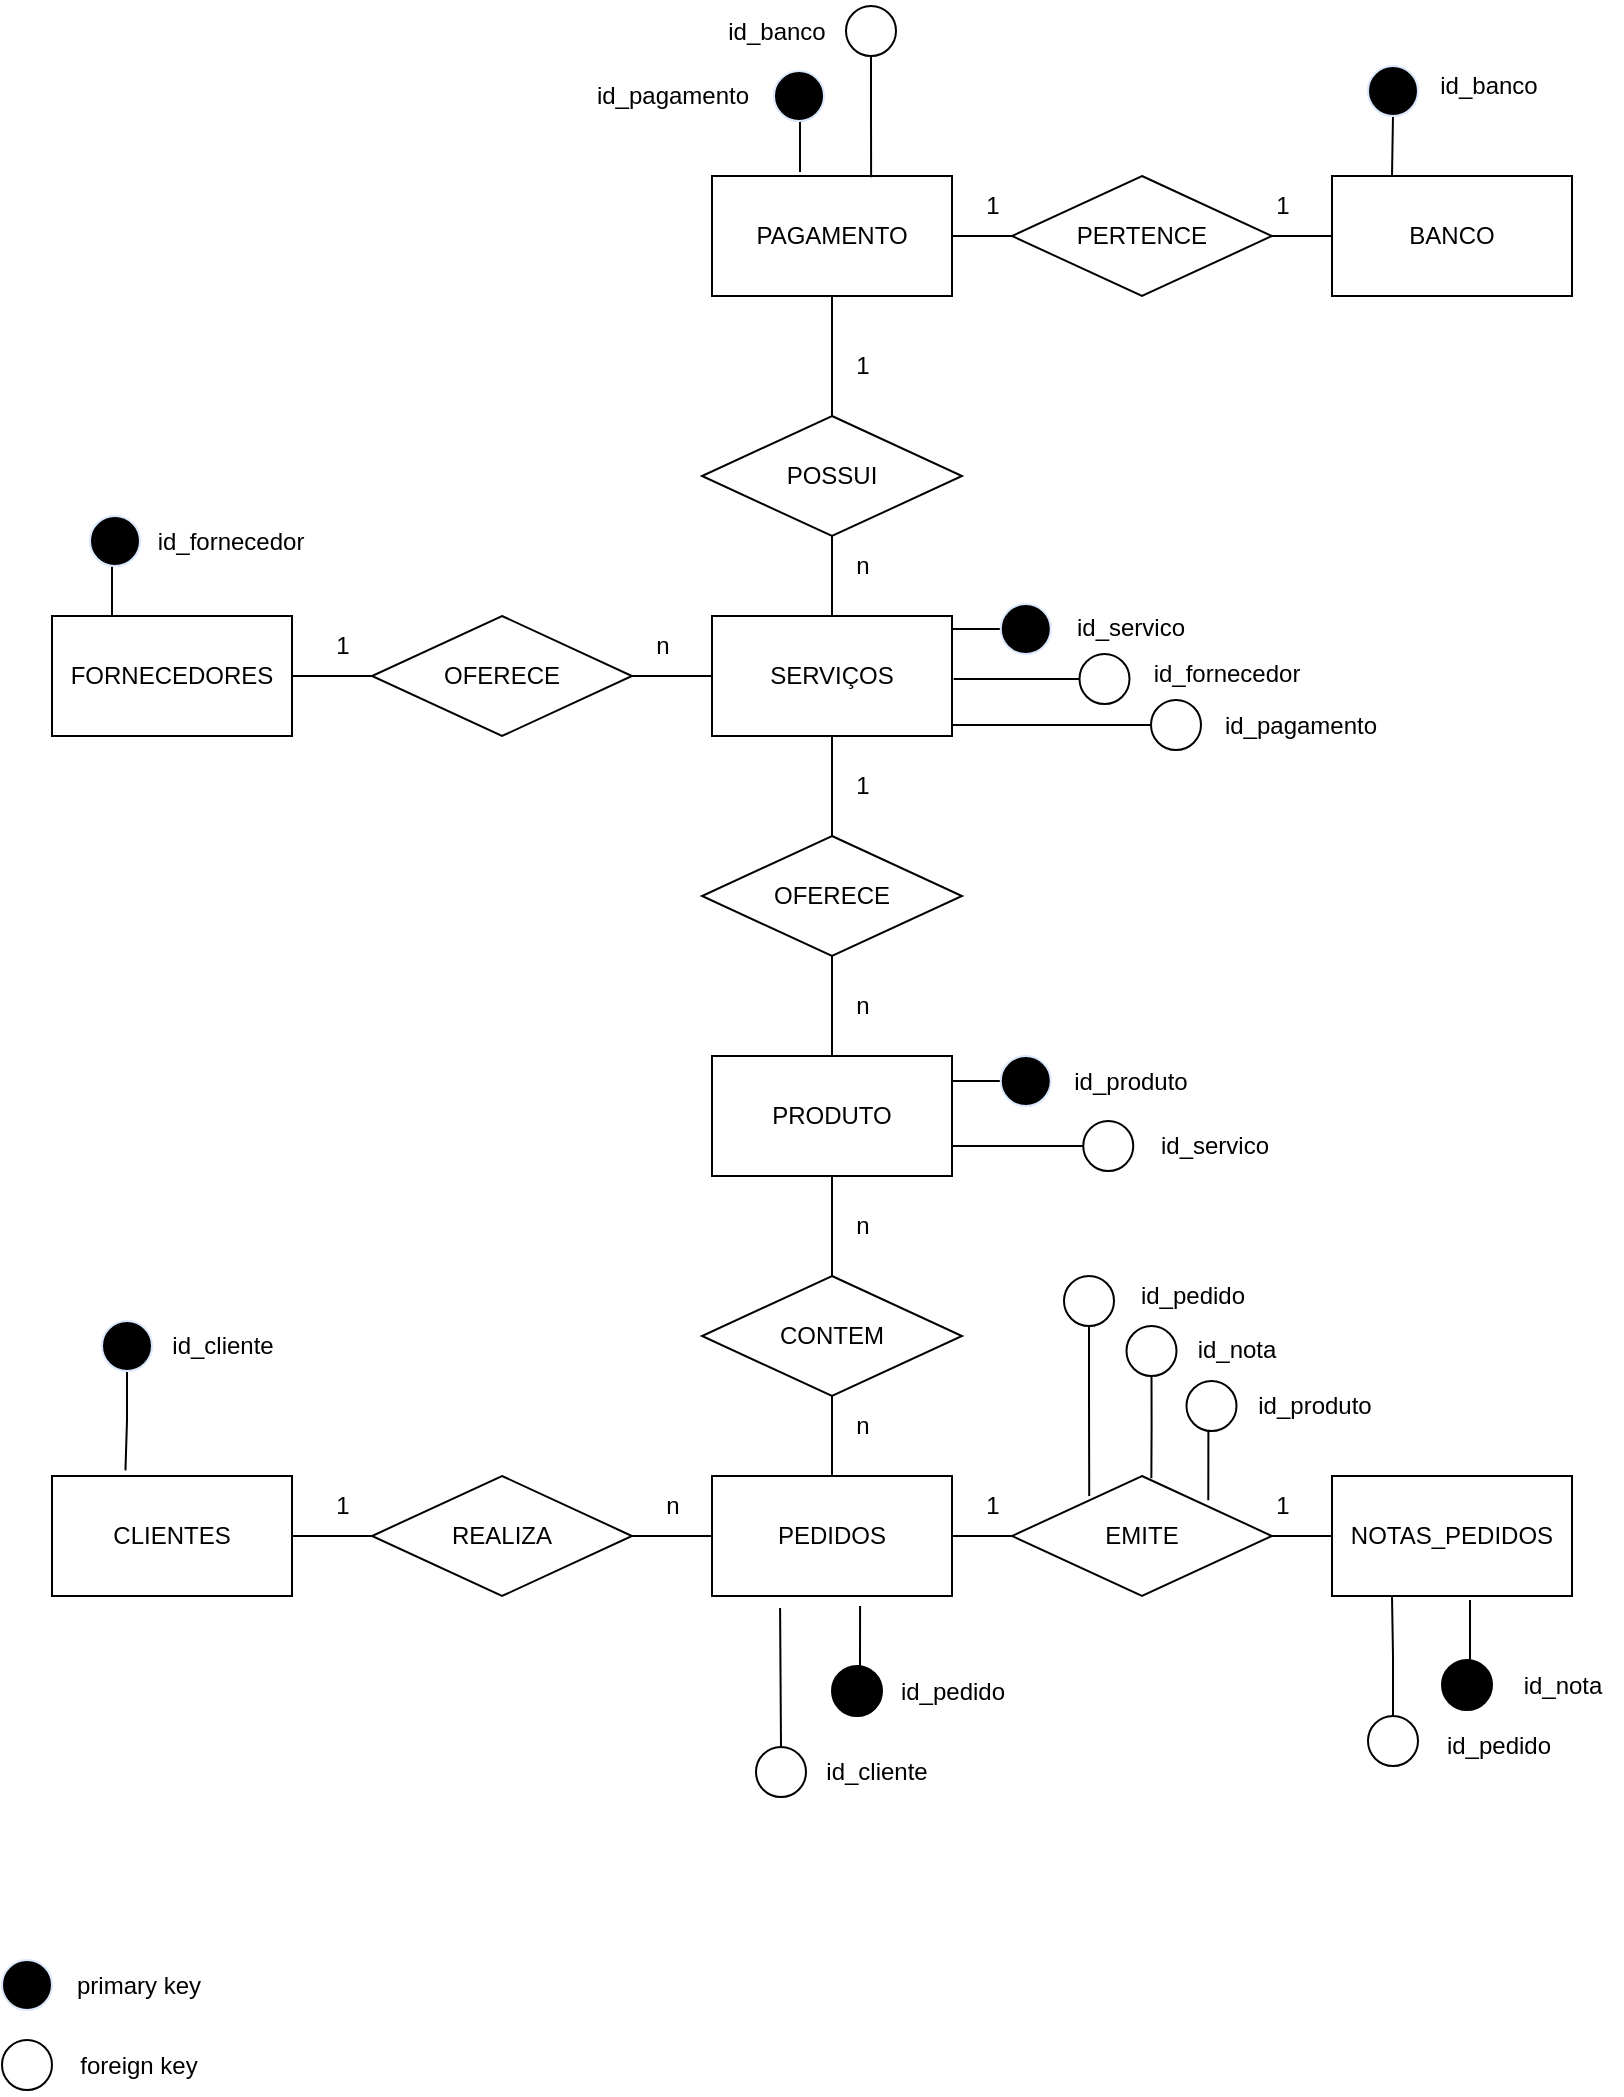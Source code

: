 <mxfile version="21.6.8" type="github">
  <diagram id="R2lEEEUBdFMjLlhIrx00" name="Page-1">
    <mxGraphModel dx="1975" dy="752" grid="1" gridSize="10" guides="1" tooltips="1" connect="1" arrows="1" fold="1" page="1" pageScale="1" pageWidth="850" pageHeight="1100" math="0" shadow="0" extFonts="Permanent Marker^https://fonts.googleapis.com/css?family=Permanent+Marker">
      <root>
        <mxCell id="0" />
        <mxCell id="1" parent="0" />
        <mxCell id="9SZ4BjFvW9n5TUdodfRy-33" style="edgeStyle=orthogonalEdgeStyle;rounded=0;orthogonalLoop=1;jettySize=auto;html=1;exitX=1;exitY=0.5;exitDx=0;exitDy=0;entryX=0;entryY=0.5;entryDx=0;entryDy=0;endArrow=none;endFill=0;" parent="1" source="9SZ4BjFvW9n5TUdodfRy-1" target="9SZ4BjFvW9n5TUdodfRy-15" edge="1">
          <mxGeometry relative="1" as="geometry" />
        </mxCell>
        <mxCell id="9SZ4BjFvW9n5TUdodfRy-1" value="FORNECEDORES" style="rounded=0;whiteSpace=wrap;html=1;" parent="1" vertex="1">
          <mxGeometry x="50" y="330" width="120" height="60" as="geometry" />
        </mxCell>
        <mxCell id="9SZ4BjFvW9n5TUdodfRy-47" style="edgeStyle=orthogonalEdgeStyle;shape=connector;rounded=0;orthogonalLoop=1;jettySize=auto;html=1;exitX=0.5;exitY=1;exitDx=0;exitDy=0;entryX=0.5;entryY=0;entryDx=0;entryDy=0;labelBackgroundColor=default;strokeColor=default;fontFamily=Helvetica;fontSize=11;fontColor=default;endArrow=none;endFill=0;" parent="1" source="9SZ4BjFvW9n5TUdodfRy-2" target="9SZ4BjFvW9n5TUdodfRy-16" edge="1">
          <mxGeometry relative="1" as="geometry" />
        </mxCell>
        <mxCell id="9SZ4BjFvW9n5TUdodfRy-2" value="SERVIÇOS" style="rounded=0;whiteSpace=wrap;html=1;" parent="1" vertex="1">
          <mxGeometry x="380" y="330" width="120" height="60" as="geometry" />
        </mxCell>
        <mxCell id="9SZ4BjFvW9n5TUdodfRy-43" style="edgeStyle=orthogonalEdgeStyle;shape=connector;rounded=0;orthogonalLoop=1;jettySize=auto;html=1;exitX=1;exitY=0.5;exitDx=0;exitDy=0;entryX=0;entryY=0.5;entryDx=0;entryDy=0;labelBackgroundColor=default;strokeColor=default;fontFamily=Helvetica;fontSize=11;fontColor=default;endArrow=none;endFill=0;" parent="1" source="9SZ4BjFvW9n5TUdodfRy-15" target="9SZ4BjFvW9n5TUdodfRy-2" edge="1">
          <mxGeometry relative="1" as="geometry" />
        </mxCell>
        <mxCell id="9SZ4BjFvW9n5TUdodfRy-15" value="OFERECE" style="rhombus;whiteSpace=wrap;html=1;" parent="1" vertex="1">
          <mxGeometry x="210" y="330" width="130" height="60" as="geometry" />
        </mxCell>
        <mxCell id="9SZ4BjFvW9n5TUdodfRy-48" style="edgeStyle=orthogonalEdgeStyle;shape=connector;rounded=0;orthogonalLoop=1;jettySize=auto;html=1;exitX=0.5;exitY=1;exitDx=0;exitDy=0;entryX=0.5;entryY=0;entryDx=0;entryDy=0;labelBackgroundColor=default;strokeColor=default;fontFamily=Helvetica;fontSize=11;fontColor=default;endArrow=none;endFill=0;" parent="1" source="9SZ4BjFvW9n5TUdodfRy-16" target="9SZ4BjFvW9n5TUdodfRy-17" edge="1">
          <mxGeometry relative="1" as="geometry" />
        </mxCell>
        <mxCell id="9SZ4BjFvW9n5TUdodfRy-16" value="OFERECE" style="rhombus;whiteSpace=wrap;html=1;" parent="1" vertex="1">
          <mxGeometry x="375" y="440" width="130" height="60" as="geometry" />
        </mxCell>
        <mxCell id="9SZ4BjFvW9n5TUdodfRy-50" style="edgeStyle=orthogonalEdgeStyle;shape=connector;rounded=0;orthogonalLoop=1;jettySize=auto;html=1;exitX=0.5;exitY=1;exitDx=0;exitDy=0;entryX=0.5;entryY=0;entryDx=0;entryDy=0;labelBackgroundColor=default;strokeColor=default;fontFamily=Helvetica;fontSize=11;fontColor=default;endArrow=none;endFill=0;" parent="1" source="9SZ4BjFvW9n5TUdodfRy-17" target="9SZ4BjFvW9n5TUdodfRy-49" edge="1">
          <mxGeometry relative="1" as="geometry" />
        </mxCell>
        <mxCell id="9SZ4BjFvW9n5TUdodfRy-17" value="PRODUTO" style="rounded=0;whiteSpace=wrap;html=1;" parent="1" vertex="1">
          <mxGeometry x="380" y="550" width="120" height="60" as="geometry" />
        </mxCell>
        <mxCell id="9SZ4BjFvW9n5TUdodfRy-42" style="edgeStyle=orthogonalEdgeStyle;shape=connector;rounded=0;orthogonalLoop=1;jettySize=auto;html=1;exitX=1;exitY=0.5;exitDx=0;exitDy=0;entryX=0;entryY=0.5;entryDx=0;entryDy=0;labelBackgroundColor=default;strokeColor=default;fontFamily=Helvetica;fontSize=11;fontColor=default;endArrow=none;endFill=0;" parent="1" source="9SZ4BjFvW9n5TUdodfRy-18" target="9SZ4BjFvW9n5TUdodfRy-20" edge="1">
          <mxGeometry relative="1" as="geometry" />
        </mxCell>
        <mxCell id="9SZ4BjFvW9n5TUdodfRy-18" value="CLIENTES" style="rounded=0;whiteSpace=wrap;html=1;" parent="1" vertex="1">
          <mxGeometry x="50" y="760" width="120" height="60" as="geometry" />
        </mxCell>
        <mxCell id="9SZ4BjFvW9n5TUdodfRy-40" style="edgeStyle=orthogonalEdgeStyle;shape=connector;rounded=0;orthogonalLoop=1;jettySize=auto;html=1;exitX=1;exitY=0.5;exitDx=0;exitDy=0;entryX=0;entryY=0.5;entryDx=0;entryDy=0;labelBackgroundColor=default;strokeColor=default;fontFamily=Helvetica;fontSize=11;fontColor=default;endArrow=none;endFill=0;" parent="1" source="9SZ4BjFvW9n5TUdodfRy-19" target="9SZ4BjFvW9n5TUdodfRy-21" edge="1">
          <mxGeometry relative="1" as="geometry" />
        </mxCell>
        <mxCell id="9SZ4BjFvW9n5TUdodfRy-19" value="PEDIDOS" style="rounded=0;whiteSpace=wrap;html=1;" parent="1" vertex="1">
          <mxGeometry x="380" y="760" width="120" height="60" as="geometry" />
        </mxCell>
        <mxCell id="9SZ4BjFvW9n5TUdodfRy-41" style="edgeStyle=orthogonalEdgeStyle;shape=connector;rounded=0;orthogonalLoop=1;jettySize=auto;html=1;exitX=1;exitY=0.5;exitDx=0;exitDy=0;entryX=0;entryY=0.5;entryDx=0;entryDy=0;labelBackgroundColor=default;strokeColor=default;fontFamily=Helvetica;fontSize=11;fontColor=default;endArrow=none;endFill=0;" parent="1" source="9SZ4BjFvW9n5TUdodfRy-20" target="9SZ4BjFvW9n5TUdodfRy-19" edge="1">
          <mxGeometry relative="1" as="geometry" />
        </mxCell>
        <mxCell id="9SZ4BjFvW9n5TUdodfRy-20" value="REALIZA" style="rhombus;whiteSpace=wrap;html=1;" parent="1" vertex="1">
          <mxGeometry x="210" y="760" width="130" height="60" as="geometry" />
        </mxCell>
        <mxCell id="9SZ4BjFvW9n5TUdodfRy-39" style="edgeStyle=orthogonalEdgeStyle;shape=connector;rounded=0;orthogonalLoop=1;jettySize=auto;html=1;exitX=1;exitY=0.5;exitDx=0;exitDy=0;entryX=0;entryY=0.5;entryDx=0;entryDy=0;labelBackgroundColor=default;strokeColor=default;fontFamily=Helvetica;fontSize=11;fontColor=default;endArrow=none;endFill=0;" parent="1" source="9SZ4BjFvW9n5TUdodfRy-21" target="9SZ4BjFvW9n5TUdodfRy-22" edge="1">
          <mxGeometry relative="1" as="geometry" />
        </mxCell>
        <mxCell id="9SZ4BjFvW9n5TUdodfRy-21" value="EMITE" style="rhombus;whiteSpace=wrap;html=1;" parent="1" vertex="1">
          <mxGeometry x="530" y="760" width="130" height="60" as="geometry" />
        </mxCell>
        <mxCell id="9SZ4BjFvW9n5TUdodfRy-22" value="NOTAS_PEDIDOS" style="rounded=0;whiteSpace=wrap;html=1;" parent="1" vertex="1">
          <mxGeometry x="690" y="760" width="120" height="60" as="geometry" />
        </mxCell>
        <mxCell id="9SZ4BjFvW9n5TUdodfRy-31" style="edgeStyle=orthogonalEdgeStyle;rounded=0;orthogonalLoop=1;jettySize=auto;html=1;exitX=0.5;exitY=0;exitDx=0;exitDy=0;entryX=0.5;entryY=1;entryDx=0;entryDy=0;endArrow=none;endFill=0;" parent="1" source="9SZ4BjFvW9n5TUdodfRy-23" target="9SZ4BjFvW9n5TUdodfRy-24" edge="1">
          <mxGeometry relative="1" as="geometry" />
        </mxCell>
        <mxCell id="9SZ4BjFvW9n5TUdodfRy-32" style="edgeStyle=orthogonalEdgeStyle;rounded=0;orthogonalLoop=1;jettySize=auto;html=1;exitX=0.5;exitY=1;exitDx=0;exitDy=0;entryX=0.5;entryY=0;entryDx=0;entryDy=0;endArrow=none;endFill=0;" parent="1" source="9SZ4BjFvW9n5TUdodfRy-23" target="9SZ4BjFvW9n5TUdodfRy-2" edge="1">
          <mxGeometry relative="1" as="geometry" />
        </mxCell>
        <mxCell id="9SZ4BjFvW9n5TUdodfRy-23" value="POSSUI" style="rhombus;whiteSpace=wrap;html=1;" parent="1" vertex="1">
          <mxGeometry x="375" y="230" width="130" height="60" as="geometry" />
        </mxCell>
        <mxCell id="9SZ4BjFvW9n5TUdodfRy-29" style="edgeStyle=orthogonalEdgeStyle;rounded=0;orthogonalLoop=1;jettySize=auto;html=1;exitX=1;exitY=0.5;exitDx=0;exitDy=0;entryX=0;entryY=0.5;entryDx=0;entryDy=0;endArrow=none;endFill=0;" parent="1" source="9SZ4BjFvW9n5TUdodfRy-24" target="9SZ4BjFvW9n5TUdodfRy-25" edge="1">
          <mxGeometry relative="1" as="geometry" />
        </mxCell>
        <mxCell id="9SZ4BjFvW9n5TUdodfRy-24" value="PAGAMENTO" style="rounded=0;whiteSpace=wrap;html=1;" parent="1" vertex="1">
          <mxGeometry x="380" y="110" width="120" height="60" as="geometry" />
        </mxCell>
        <mxCell id="9SZ4BjFvW9n5TUdodfRy-30" style="edgeStyle=orthogonalEdgeStyle;rounded=0;orthogonalLoop=1;jettySize=auto;html=1;exitX=1;exitY=0.5;exitDx=0;exitDy=0;entryX=0;entryY=0.5;entryDx=0;entryDy=0;endArrow=none;endFill=0;" parent="1" source="9SZ4BjFvW9n5TUdodfRy-25" target="9SZ4BjFvW9n5TUdodfRy-26" edge="1">
          <mxGeometry relative="1" as="geometry" />
        </mxCell>
        <mxCell id="9SZ4BjFvW9n5TUdodfRy-25" value="PERTENCE" style="rhombus;whiteSpace=wrap;html=1;" parent="1" vertex="1">
          <mxGeometry x="530" y="110" width="130" height="60" as="geometry" />
        </mxCell>
        <mxCell id="9SZ4BjFvW9n5TUdodfRy-26" value="BANCO" style="rounded=0;whiteSpace=wrap;html=1;" parent="1" vertex="1">
          <mxGeometry x="690" y="110" width="120" height="60" as="geometry" />
        </mxCell>
        <mxCell id="9SZ4BjFvW9n5TUdodfRy-51" style="edgeStyle=orthogonalEdgeStyle;shape=connector;rounded=0;orthogonalLoop=1;jettySize=auto;html=1;exitX=0.5;exitY=1;exitDx=0;exitDy=0;entryX=0.5;entryY=0;entryDx=0;entryDy=0;labelBackgroundColor=default;strokeColor=default;fontFamily=Helvetica;fontSize=11;fontColor=default;endArrow=none;endFill=0;" parent="1" source="9SZ4BjFvW9n5TUdodfRy-49" target="9SZ4BjFvW9n5TUdodfRy-19" edge="1">
          <mxGeometry relative="1" as="geometry" />
        </mxCell>
        <mxCell id="9SZ4BjFvW9n5TUdodfRy-49" value="CONTEM" style="rhombus;whiteSpace=wrap;html=1;" parent="1" vertex="1">
          <mxGeometry x="375" y="660" width="130" height="60" as="geometry" />
        </mxCell>
        <mxCell id="58NiY-m9ll7MiTMHbSQg-1" value="1" style="text;html=1;align=center;verticalAlign=middle;resizable=0;points=[];autosize=1;strokeColor=none;fillColor=none;" parent="1" vertex="1">
          <mxGeometry x="180" y="330" width="30" height="30" as="geometry" />
        </mxCell>
        <mxCell id="58NiY-m9ll7MiTMHbSQg-2" value="n" style="text;html=1;align=center;verticalAlign=middle;resizable=0;points=[];autosize=1;strokeColor=none;fillColor=none;" parent="1" vertex="1">
          <mxGeometry x="340" y="330" width="30" height="30" as="geometry" />
        </mxCell>
        <mxCell id="58NiY-m9ll7MiTMHbSQg-3" value="1" style="text;html=1;align=center;verticalAlign=middle;resizable=0;points=[];autosize=1;strokeColor=none;fillColor=none;" parent="1" vertex="1">
          <mxGeometry x="440" y="400" width="30" height="30" as="geometry" />
        </mxCell>
        <mxCell id="58NiY-m9ll7MiTMHbSQg-4" value="n" style="text;html=1;align=center;verticalAlign=middle;resizable=0;points=[];autosize=1;strokeColor=none;fillColor=none;" parent="1" vertex="1">
          <mxGeometry x="440" y="510" width="30" height="30" as="geometry" />
        </mxCell>
        <mxCell id="58NiY-m9ll7MiTMHbSQg-5" value="1" style="text;html=1;align=center;verticalAlign=middle;resizable=0;points=[];autosize=1;strokeColor=none;fillColor=none;" parent="1" vertex="1">
          <mxGeometry x="440" y="190" width="30" height="30" as="geometry" />
        </mxCell>
        <mxCell id="58NiY-m9ll7MiTMHbSQg-6" value="n" style="text;html=1;align=center;verticalAlign=middle;resizable=0;points=[];autosize=1;strokeColor=none;fillColor=none;" parent="1" vertex="1">
          <mxGeometry x="440" y="290" width="30" height="30" as="geometry" />
        </mxCell>
        <mxCell id="58NiY-m9ll7MiTMHbSQg-7" value="1" style="text;html=1;align=center;verticalAlign=middle;resizable=0;points=[];autosize=1;strokeColor=none;fillColor=none;" parent="1" vertex="1">
          <mxGeometry x="650" y="110" width="30" height="30" as="geometry" />
        </mxCell>
        <mxCell id="58NiY-m9ll7MiTMHbSQg-8" value="1" style="text;html=1;align=center;verticalAlign=middle;resizable=0;points=[];autosize=1;strokeColor=none;fillColor=none;" parent="1" vertex="1">
          <mxGeometry x="505" y="110" width="30" height="30" as="geometry" />
        </mxCell>
        <mxCell id="58NiY-m9ll7MiTMHbSQg-9" value="n" style="text;html=1;align=center;verticalAlign=middle;resizable=0;points=[];autosize=1;strokeColor=none;fillColor=none;" parent="1" vertex="1">
          <mxGeometry x="440" y="720" width="30" height="30" as="geometry" />
        </mxCell>
        <mxCell id="58NiY-m9ll7MiTMHbSQg-10" value="n" style="text;html=1;align=center;verticalAlign=middle;resizable=0;points=[];autosize=1;strokeColor=none;fillColor=none;" parent="1" vertex="1">
          <mxGeometry x="440" y="620" width="30" height="30" as="geometry" />
        </mxCell>
        <mxCell id="58NiY-m9ll7MiTMHbSQg-11" value="1" style="text;html=1;align=center;verticalAlign=middle;resizable=0;points=[];autosize=1;strokeColor=none;fillColor=none;" parent="1" vertex="1">
          <mxGeometry x="505" y="760" width="30" height="30" as="geometry" />
        </mxCell>
        <mxCell id="58NiY-m9ll7MiTMHbSQg-12" value="1" style="text;html=1;align=center;verticalAlign=middle;resizable=0;points=[];autosize=1;strokeColor=none;fillColor=none;" parent="1" vertex="1">
          <mxGeometry x="650" y="760" width="30" height="30" as="geometry" />
        </mxCell>
        <mxCell id="58NiY-m9ll7MiTMHbSQg-14" value="n" style="text;html=1;align=center;verticalAlign=middle;resizable=0;points=[];autosize=1;strokeColor=none;fillColor=none;" parent="1" vertex="1">
          <mxGeometry x="345" y="760" width="30" height="30" as="geometry" />
        </mxCell>
        <mxCell id="58NiY-m9ll7MiTMHbSQg-15" value="1" style="text;html=1;align=center;verticalAlign=middle;resizable=0;points=[];autosize=1;strokeColor=none;fillColor=none;" parent="1" vertex="1">
          <mxGeometry x="180" y="760" width="30" height="30" as="geometry" />
        </mxCell>
        <mxCell id="58NiY-m9ll7MiTMHbSQg-19" style="edgeStyle=orthogonalEdgeStyle;rounded=0;orthogonalLoop=1;jettySize=auto;html=1;exitX=0.5;exitY=1;exitDx=0;exitDy=0;entryX=0.181;entryY=-0.005;entryDx=0;entryDy=0;entryPerimeter=0;endArrow=none;endFill=0;" parent="1" source="58NiY-m9ll7MiTMHbSQg-16" edge="1">
          <mxGeometry relative="1" as="geometry">
            <mxPoint x="86.72" y="757.2" as="targetPoint" />
          </mxGeometry>
        </mxCell>
        <mxCell id="58NiY-m9ll7MiTMHbSQg-16" value="" style="ellipse;whiteSpace=wrap;html=1;aspect=fixed;fillColor=#000000;strokeColor=#DAE8FC;gradientColor=none;gradientDirection=radial;" parent="1" vertex="1">
          <mxGeometry x="75" y="682.5" width="25" height="25" as="geometry" />
        </mxCell>
        <mxCell id="58NiY-m9ll7MiTMHbSQg-17" value="id_cliente" style="text;html=1;align=center;verticalAlign=middle;resizable=0;points=[];autosize=1;strokeColor=none;fillColor=none;" parent="1" vertex="1">
          <mxGeometry x="100" y="680" width="70" height="30" as="geometry" />
        </mxCell>
        <mxCell id="PkK_5irzJDlytLqwACbt-1" style="edgeStyle=orthogonalEdgeStyle;rounded=0;orthogonalLoop=1;jettySize=auto;html=1;exitX=0.5;exitY=0;exitDx=0;exitDy=0;entryX=0.617;entryY=1.083;entryDx=0;entryDy=0;entryPerimeter=0;endArrow=none;endFill=0;" edge="1" parent="1" source="58NiY-m9ll7MiTMHbSQg-20" target="9SZ4BjFvW9n5TUdodfRy-19">
          <mxGeometry relative="1" as="geometry" />
        </mxCell>
        <mxCell id="58NiY-m9ll7MiTMHbSQg-20" value="" style="ellipse;whiteSpace=wrap;html=1;aspect=fixed;fillColor=#000000;strokeColor=#000000;gradientColor=none;gradientDirection=radial;" parent="1" vertex="1">
          <mxGeometry x="440" y="855" width="25" height="25" as="geometry" />
        </mxCell>
        <mxCell id="58NiY-m9ll7MiTMHbSQg-21" value="id_pedido" style="text;html=1;align=center;verticalAlign=middle;resizable=0;points=[];autosize=1;strokeColor=none;fillColor=none;" parent="1" vertex="1">
          <mxGeometry x="460" y="853" width="80" height="30" as="geometry" />
        </mxCell>
        <mxCell id="PkK_5irzJDlytLqwACbt-2" style="edgeStyle=orthogonalEdgeStyle;rounded=0;orthogonalLoop=1;jettySize=auto;html=1;exitX=0.5;exitY=0;exitDx=0;exitDy=0;entryX=0.392;entryY=1.1;entryDx=0;entryDy=0;entryPerimeter=0;endArrow=none;endFill=0;" edge="1" parent="1" source="58NiY-m9ll7MiTMHbSQg-22">
          <mxGeometry relative="1" as="geometry">
            <mxPoint x="414.04" y="826" as="targetPoint" />
          </mxGeometry>
        </mxCell>
        <mxCell id="58NiY-m9ll7MiTMHbSQg-22" value="" style="ellipse;whiteSpace=wrap;html=1;aspect=fixed;fillColor=none;strokeColor=#000000;gradientColor=none;gradientDirection=radial;" parent="1" vertex="1">
          <mxGeometry x="402" y="895.5" width="25" height="25" as="geometry" />
        </mxCell>
        <mxCell id="58NiY-m9ll7MiTMHbSQg-23" value="id_cliente" style="text;html=1;align=center;verticalAlign=middle;resizable=0;points=[];autosize=1;strokeColor=none;fillColor=none;" parent="1" vertex="1">
          <mxGeometry x="427" y="893" width="70" height="30" as="geometry" />
        </mxCell>
        <mxCell id="PkK_5irzJDlytLqwACbt-11" style="edgeStyle=orthogonalEdgeStyle;rounded=0;orthogonalLoop=1;jettySize=auto;html=1;exitX=0.5;exitY=0;exitDx=0;exitDy=0;entryX=0.575;entryY=1.033;entryDx=0;entryDy=0;entryPerimeter=0;endArrow=none;endFill=0;" edge="1" parent="1" source="58NiY-m9ll7MiTMHbSQg-24" target="9SZ4BjFvW9n5TUdodfRy-22">
          <mxGeometry relative="1" as="geometry" />
        </mxCell>
        <mxCell id="58NiY-m9ll7MiTMHbSQg-24" value="" style="ellipse;whiteSpace=wrap;html=1;aspect=fixed;fillColor=#000000;strokeColor=#000000;gradientColor=none;gradientDirection=radial;" parent="1" vertex="1">
          <mxGeometry x="745" y="852" width="25" height="25" as="geometry" />
        </mxCell>
        <mxCell id="58NiY-m9ll7MiTMHbSQg-25" value="id_nota" style="text;html=1;align=center;verticalAlign=middle;resizable=0;points=[];autosize=1;strokeColor=none;fillColor=none;" parent="1" vertex="1">
          <mxGeometry x="775" y="850" width="60" height="30" as="geometry" />
        </mxCell>
        <mxCell id="PkK_5irzJDlytLqwACbt-8" style="edgeStyle=orthogonalEdgeStyle;rounded=0;orthogonalLoop=1;jettySize=auto;html=1;exitX=0.5;exitY=0;exitDx=0;exitDy=0;entryX=0.25;entryY=1;entryDx=0;entryDy=0;endArrow=none;endFill=0;" edge="1" parent="1" source="58NiY-m9ll7MiTMHbSQg-26" target="9SZ4BjFvW9n5TUdodfRy-22">
          <mxGeometry relative="1" as="geometry" />
        </mxCell>
        <mxCell id="58NiY-m9ll7MiTMHbSQg-26" value="" style="ellipse;whiteSpace=wrap;html=1;aspect=fixed;fillColor=none;strokeColor=#000000;gradientColor=none;gradientDirection=radial;" parent="1" vertex="1">
          <mxGeometry x="708" y="880" width="25" height="25" as="geometry" />
        </mxCell>
        <mxCell id="58NiY-m9ll7MiTMHbSQg-28" value="id_pedido" style="text;html=1;align=center;verticalAlign=middle;resizable=0;points=[];autosize=1;strokeColor=none;fillColor=none;" parent="1" vertex="1">
          <mxGeometry x="733" y="880" width="80" height="30" as="geometry" />
        </mxCell>
        <mxCell id="PkK_5irzJDlytLqwACbt-24" style="edgeStyle=orthogonalEdgeStyle;rounded=0;orthogonalLoop=1;jettySize=auto;html=1;exitX=0.5;exitY=1;exitDx=0;exitDy=0;entryX=0.297;entryY=0.167;entryDx=0;entryDy=0;entryPerimeter=0;endArrow=none;endFill=0;" edge="1" parent="1" source="58NiY-m9ll7MiTMHbSQg-29" target="9SZ4BjFvW9n5TUdodfRy-21">
          <mxGeometry relative="1" as="geometry" />
        </mxCell>
        <mxCell id="58NiY-m9ll7MiTMHbSQg-29" value="" style="ellipse;whiteSpace=wrap;html=1;aspect=fixed;fillColor=none;strokeColor=#000000;gradientColor=none;gradientDirection=radial;" parent="1" vertex="1">
          <mxGeometry x="556" y="660" width="25" height="25" as="geometry" />
        </mxCell>
        <mxCell id="58NiY-m9ll7MiTMHbSQg-30" value="id_nota" style="text;html=1;align=center;verticalAlign=middle;resizable=0;points=[];autosize=1;strokeColor=none;fillColor=none;" parent="1" vertex="1">
          <mxGeometry x="612.25" y="681.5" width="60" height="30" as="geometry" />
        </mxCell>
        <mxCell id="PkK_5irzJDlytLqwACbt-25" style="edgeStyle=orthogonalEdgeStyle;rounded=0;orthogonalLoop=1;jettySize=auto;html=1;exitX=0.5;exitY=1;exitDx=0;exitDy=0;entryX=0.536;entryY=0.019;entryDx=0;entryDy=0;entryPerimeter=0;endArrow=none;endFill=0;" edge="1" parent="1" source="58NiY-m9ll7MiTMHbSQg-31" target="9SZ4BjFvW9n5TUdodfRy-21">
          <mxGeometry relative="1" as="geometry" />
        </mxCell>
        <mxCell id="58NiY-m9ll7MiTMHbSQg-31" value="" style="ellipse;whiteSpace=wrap;html=1;aspect=fixed;fillColor=none;strokeColor=#000000;gradientColor=none;gradientDirection=radial;" parent="1" vertex="1">
          <mxGeometry x="587.25" y="685" width="25" height="25" as="geometry" />
        </mxCell>
        <mxCell id="58NiY-m9ll7MiTMHbSQg-32" value="id_pedido" style="text;html=1;align=center;verticalAlign=middle;resizable=0;points=[];autosize=1;strokeColor=none;fillColor=none;" parent="1" vertex="1">
          <mxGeometry x="580" y="655" width="80" height="30" as="geometry" />
        </mxCell>
        <mxCell id="PkK_5irzJDlytLqwACbt-26" style="edgeStyle=orthogonalEdgeStyle;rounded=0;orthogonalLoop=1;jettySize=auto;html=1;exitX=0.5;exitY=1;exitDx=0;exitDy=0;entryX=0.755;entryY=0.202;entryDx=0;entryDy=0;entryPerimeter=0;endArrow=none;endFill=0;" edge="1" parent="1" source="58NiY-m9ll7MiTMHbSQg-33" target="9SZ4BjFvW9n5TUdodfRy-21">
          <mxGeometry relative="1" as="geometry" />
        </mxCell>
        <mxCell id="58NiY-m9ll7MiTMHbSQg-33" value="" style="ellipse;whiteSpace=wrap;html=1;aspect=fixed;fillColor=none;strokeColor=#000000;gradientColor=none;gradientDirection=radial;" parent="1" vertex="1">
          <mxGeometry x="617.25" y="712.5" width="25" height="25" as="geometry" />
        </mxCell>
        <mxCell id="58NiY-m9ll7MiTMHbSQg-34" value="id_produto" style="text;html=1;align=center;verticalAlign=middle;resizable=0;points=[];autosize=1;strokeColor=none;fillColor=none;" parent="1" vertex="1">
          <mxGeometry x="640.5" y="710" width="80" height="30" as="geometry" />
        </mxCell>
        <mxCell id="PkK_5irzJDlytLqwACbt-13" style="edgeStyle=orthogonalEdgeStyle;rounded=0;orthogonalLoop=1;jettySize=auto;html=1;exitX=0;exitY=0.5;exitDx=0;exitDy=0;entryX=1;entryY=0.75;entryDx=0;entryDy=0;endArrow=none;endFill=0;" edge="1" parent="1" source="58NiY-m9ll7MiTMHbSQg-37" target="9SZ4BjFvW9n5TUdodfRy-17">
          <mxGeometry relative="1" as="geometry" />
        </mxCell>
        <mxCell id="58NiY-m9ll7MiTMHbSQg-37" value="" style="ellipse;whiteSpace=wrap;html=1;aspect=fixed;fillColor=none;strokeColor=#000000;gradientColor=none;gradientDirection=radial;" parent="1" vertex="1">
          <mxGeometry x="565.63" y="582.5" width="25" height="25" as="geometry" />
        </mxCell>
        <mxCell id="58NiY-m9ll7MiTMHbSQg-38" value="id_produto" style="text;html=1;align=center;verticalAlign=middle;resizable=0;points=[];autosize=1;strokeColor=none;fillColor=none;" parent="1" vertex="1">
          <mxGeometry x="549.38" y="547.5" width="80" height="30" as="geometry" />
        </mxCell>
        <mxCell id="PkK_5irzJDlytLqwACbt-12" style="edgeStyle=orthogonalEdgeStyle;rounded=0;orthogonalLoop=1;jettySize=auto;html=1;exitX=0;exitY=0.5;exitDx=0;exitDy=0;entryX=1;entryY=0.25;entryDx=0;entryDy=0;endArrow=none;endFill=0;" edge="1" parent="1" source="58NiY-m9ll7MiTMHbSQg-39" target="9SZ4BjFvW9n5TUdodfRy-17">
          <mxGeometry relative="1" as="geometry" />
        </mxCell>
        <mxCell id="58NiY-m9ll7MiTMHbSQg-39" value="" style="ellipse;whiteSpace=wrap;html=1;aspect=fixed;fillColor=#000000;strokeColor=#DAE8FC;gradientColor=none;gradientDirection=radial;" parent="1" vertex="1">
          <mxGeometry x="524.38" y="550" width="25" height="25" as="geometry" />
        </mxCell>
        <mxCell id="58NiY-m9ll7MiTMHbSQg-41" value="id_servico" style="text;html=1;align=center;verticalAlign=middle;resizable=0;points=[];autosize=1;strokeColor=none;fillColor=none;" parent="1" vertex="1">
          <mxGeometry x="590.63" y="580" width="80" height="30" as="geometry" />
        </mxCell>
        <mxCell id="PkK_5irzJDlytLqwACbt-29" style="edgeStyle=orthogonalEdgeStyle;rounded=0;orthogonalLoop=1;jettySize=auto;html=1;exitX=0;exitY=0.5;exitDx=0;exitDy=0;entryX=1.007;entryY=0.526;entryDx=0;entryDy=0;entryPerimeter=0;endArrow=none;endFill=0;" edge="1" parent="1" source="58NiY-m9ll7MiTMHbSQg-42" target="9SZ4BjFvW9n5TUdodfRy-2">
          <mxGeometry relative="1" as="geometry" />
        </mxCell>
        <mxCell id="58NiY-m9ll7MiTMHbSQg-42" value="" style="ellipse;whiteSpace=wrap;html=1;aspect=fixed;fillColor=none;strokeColor=#000000;gradientColor=none;gradientDirection=radial;" parent="1" vertex="1">
          <mxGeometry x="563.75" y="349" width="25" height="25" as="geometry" />
        </mxCell>
        <mxCell id="PkK_5irzJDlytLqwACbt-20" style="edgeStyle=orthogonalEdgeStyle;rounded=0;orthogonalLoop=1;jettySize=auto;html=1;exitX=0;exitY=0.5;exitDx=0;exitDy=0;entryX=1;entryY=0;entryDx=0;entryDy=0;endArrow=none;endFill=0;" edge="1" parent="1" source="58NiY-m9ll7MiTMHbSQg-44" target="9SZ4BjFvW9n5TUdodfRy-2">
          <mxGeometry relative="1" as="geometry" />
        </mxCell>
        <mxCell id="58NiY-m9ll7MiTMHbSQg-44" value="" style="ellipse;whiteSpace=wrap;html=1;aspect=fixed;fillColor=#000000;strokeColor=#DAE8FC;gradientColor=none;gradientDirection=radial;" parent="1" vertex="1">
          <mxGeometry x="524.38" y="324" width="25" height="25" as="geometry" />
        </mxCell>
        <mxCell id="58NiY-m9ll7MiTMHbSQg-45" value="id_servico" style="text;html=1;align=center;verticalAlign=middle;resizable=0;points=[];autosize=1;strokeColor=none;fillColor=none;" parent="1" vertex="1">
          <mxGeometry x="549.38" y="320.5" width="80" height="30" as="geometry" />
        </mxCell>
        <mxCell id="58NiY-m9ll7MiTMHbSQg-46" value="id_fornecedor" style="text;html=1;align=center;verticalAlign=middle;resizable=0;points=[];autosize=1;strokeColor=none;fillColor=none;" parent="1" vertex="1">
          <mxGeometry x="587.25" y="343.5" width="100" height="30" as="geometry" />
        </mxCell>
        <mxCell id="PkK_5irzJDlytLqwACbt-30" style="edgeStyle=orthogonalEdgeStyle;rounded=0;orthogonalLoop=1;jettySize=auto;html=1;exitX=0;exitY=0.5;exitDx=0;exitDy=0;entryX=1;entryY=0.909;entryDx=0;entryDy=0;entryPerimeter=0;endArrow=none;endFill=0;" edge="1" parent="1" source="58NiY-m9ll7MiTMHbSQg-47" target="9SZ4BjFvW9n5TUdodfRy-2">
          <mxGeometry relative="1" as="geometry" />
        </mxCell>
        <mxCell id="58NiY-m9ll7MiTMHbSQg-47" value="" style="ellipse;whiteSpace=wrap;html=1;aspect=fixed;fillColor=none;strokeColor=#000000;gradientColor=none;gradientDirection=radial;" parent="1" vertex="1">
          <mxGeometry x="599.5" y="372" width="25" height="25" as="geometry" />
        </mxCell>
        <mxCell id="58NiY-m9ll7MiTMHbSQg-48" value="id_pagamento" style="text;html=1;align=center;verticalAlign=middle;resizable=0;points=[];autosize=1;strokeColor=none;fillColor=none;" parent="1" vertex="1">
          <mxGeometry x="623.5" y="369.5" width="100" height="30" as="geometry" />
        </mxCell>
        <mxCell id="PkK_5irzJDlytLqwACbt-23" style="edgeStyle=orthogonalEdgeStyle;rounded=0;orthogonalLoop=1;jettySize=auto;html=1;exitX=0.5;exitY=1;exitDx=0;exitDy=0;entryX=0.25;entryY=0;entryDx=0;entryDy=0;endArrow=none;endFill=0;" edge="1" parent="1" source="58NiY-m9ll7MiTMHbSQg-49" target="9SZ4BjFvW9n5TUdodfRy-1">
          <mxGeometry relative="1" as="geometry" />
        </mxCell>
        <mxCell id="58NiY-m9ll7MiTMHbSQg-49" value="" style="ellipse;whiteSpace=wrap;html=1;aspect=fixed;fillColor=#000000;strokeColor=#DAE8FC;gradientColor=none;gradientDirection=radial;" parent="1" vertex="1">
          <mxGeometry x="69" y="280" width="25" height="25" as="geometry" />
        </mxCell>
        <mxCell id="58NiY-m9ll7MiTMHbSQg-51" value="id_fornecedor" style="text;html=1;align=center;verticalAlign=middle;resizable=0;points=[];autosize=1;strokeColor=none;fillColor=none;" parent="1" vertex="1">
          <mxGeometry x="89" y="277.5" width="100" height="30" as="geometry" />
        </mxCell>
        <mxCell id="PkK_5irzJDlytLqwACbt-19" style="edgeStyle=orthogonalEdgeStyle;rounded=0;orthogonalLoop=1;jettySize=auto;html=1;exitX=0.5;exitY=1;exitDx=0;exitDy=0;entryX=0.35;entryY=-0.033;entryDx=0;entryDy=0;entryPerimeter=0;endArrow=none;endFill=0;" edge="1" parent="1">
          <mxGeometry relative="1" as="geometry">
            <mxPoint x="425.5" y="82.5" as="sourcePoint" />
            <mxPoint x="424" y="108.02" as="targetPoint" />
          </mxGeometry>
        </mxCell>
        <mxCell id="58NiY-m9ll7MiTMHbSQg-52" value="" style="ellipse;whiteSpace=wrap;html=1;aspect=fixed;fillColor=#000000;strokeColor=#DAE8FC;gradientColor=none;gradientDirection=radial;" parent="1" vertex="1">
          <mxGeometry x="411" y="57.5" width="25" height="25" as="geometry" />
        </mxCell>
        <mxCell id="58NiY-m9ll7MiTMHbSQg-53" value="id_pagamento" style="text;html=1;align=center;verticalAlign=middle;resizable=0;points=[];autosize=1;strokeColor=none;fillColor=none;" parent="1" vertex="1">
          <mxGeometry x="310" y="55" width="100" height="30" as="geometry" />
        </mxCell>
        <mxCell id="PkK_5irzJDlytLqwACbt-27" style="edgeStyle=orthogonalEdgeStyle;rounded=0;orthogonalLoop=1;jettySize=auto;html=1;exitX=0.5;exitY=1;exitDx=0;exitDy=0;entryX=0.663;entryY=0.011;entryDx=0;entryDy=0;entryPerimeter=0;endArrow=none;endFill=0;" edge="1" parent="1" source="58NiY-m9ll7MiTMHbSQg-54" target="9SZ4BjFvW9n5TUdodfRy-24">
          <mxGeometry relative="1" as="geometry" />
        </mxCell>
        <mxCell id="58NiY-m9ll7MiTMHbSQg-54" value="" style="ellipse;whiteSpace=wrap;html=1;aspect=fixed;fillColor=none;strokeColor=#000000;gradientColor=none;gradientDirection=radial;" parent="1" vertex="1">
          <mxGeometry x="447" y="25" width="25" height="25" as="geometry" />
        </mxCell>
        <mxCell id="58NiY-m9ll7MiTMHbSQg-56" value="id_banco" style="text;html=1;align=center;verticalAlign=middle;resizable=0;points=[];autosize=1;strokeColor=none;fillColor=none;" parent="1" vertex="1">
          <mxGeometry x="377" y="22.5" width="70" height="30" as="geometry" />
        </mxCell>
        <mxCell id="58NiY-m9ll7MiTMHbSQg-57" value="id_banco" style="text;html=1;align=center;verticalAlign=middle;resizable=0;points=[];autosize=1;strokeColor=none;fillColor=none;" parent="1" vertex="1">
          <mxGeometry x="733" y="50" width="70" height="30" as="geometry" />
        </mxCell>
        <mxCell id="PkK_5irzJDlytLqwACbt-17" style="edgeStyle=orthogonalEdgeStyle;rounded=0;orthogonalLoop=1;jettySize=auto;html=1;exitX=0.5;exitY=1;exitDx=0;exitDy=0;entryX=0.25;entryY=0;entryDx=0;entryDy=0;endArrow=none;endFill=0;" edge="1" parent="1" source="58NiY-m9ll7MiTMHbSQg-58" target="9SZ4BjFvW9n5TUdodfRy-26">
          <mxGeometry relative="1" as="geometry" />
        </mxCell>
        <mxCell id="58NiY-m9ll7MiTMHbSQg-58" value="" style="ellipse;whiteSpace=wrap;html=1;aspect=fixed;fillColor=#000000;strokeColor=#DAE8FC;gradientColor=none;gradientDirection=radial;" parent="1" vertex="1">
          <mxGeometry x="708" y="55" width="25" height="25" as="geometry" />
        </mxCell>
        <mxCell id="PkK_5irzJDlytLqwACbt-31" value="" style="ellipse;whiteSpace=wrap;html=1;aspect=fixed;fillColor=#000000;strokeColor=#DAE8FC;gradientColor=none;gradientDirection=radial;" vertex="1" parent="1">
          <mxGeometry x="25" y="1002" width="25" height="25" as="geometry" />
        </mxCell>
        <mxCell id="PkK_5irzJDlytLqwACbt-32" value="" style="ellipse;whiteSpace=wrap;html=1;aspect=fixed;fillColor=none;strokeColor=#000000;gradientColor=none;gradientDirection=radial;" vertex="1" parent="1">
          <mxGeometry x="25" y="1042" width="25" height="25" as="geometry" />
        </mxCell>
        <mxCell id="PkK_5irzJDlytLqwACbt-33" value="primary key" style="text;html=1;align=center;verticalAlign=middle;resizable=0;points=[];autosize=1;strokeColor=none;fillColor=none;" vertex="1" parent="1">
          <mxGeometry x="48" y="999.5" width="90" height="30" as="geometry" />
        </mxCell>
        <mxCell id="PkK_5irzJDlytLqwACbt-34" value="foreign key" style="text;html=1;align=center;verticalAlign=middle;resizable=0;points=[];autosize=1;strokeColor=none;fillColor=none;" vertex="1" parent="1">
          <mxGeometry x="52.5" y="1039.5" width="80" height="30" as="geometry" />
        </mxCell>
      </root>
    </mxGraphModel>
  </diagram>
</mxfile>

